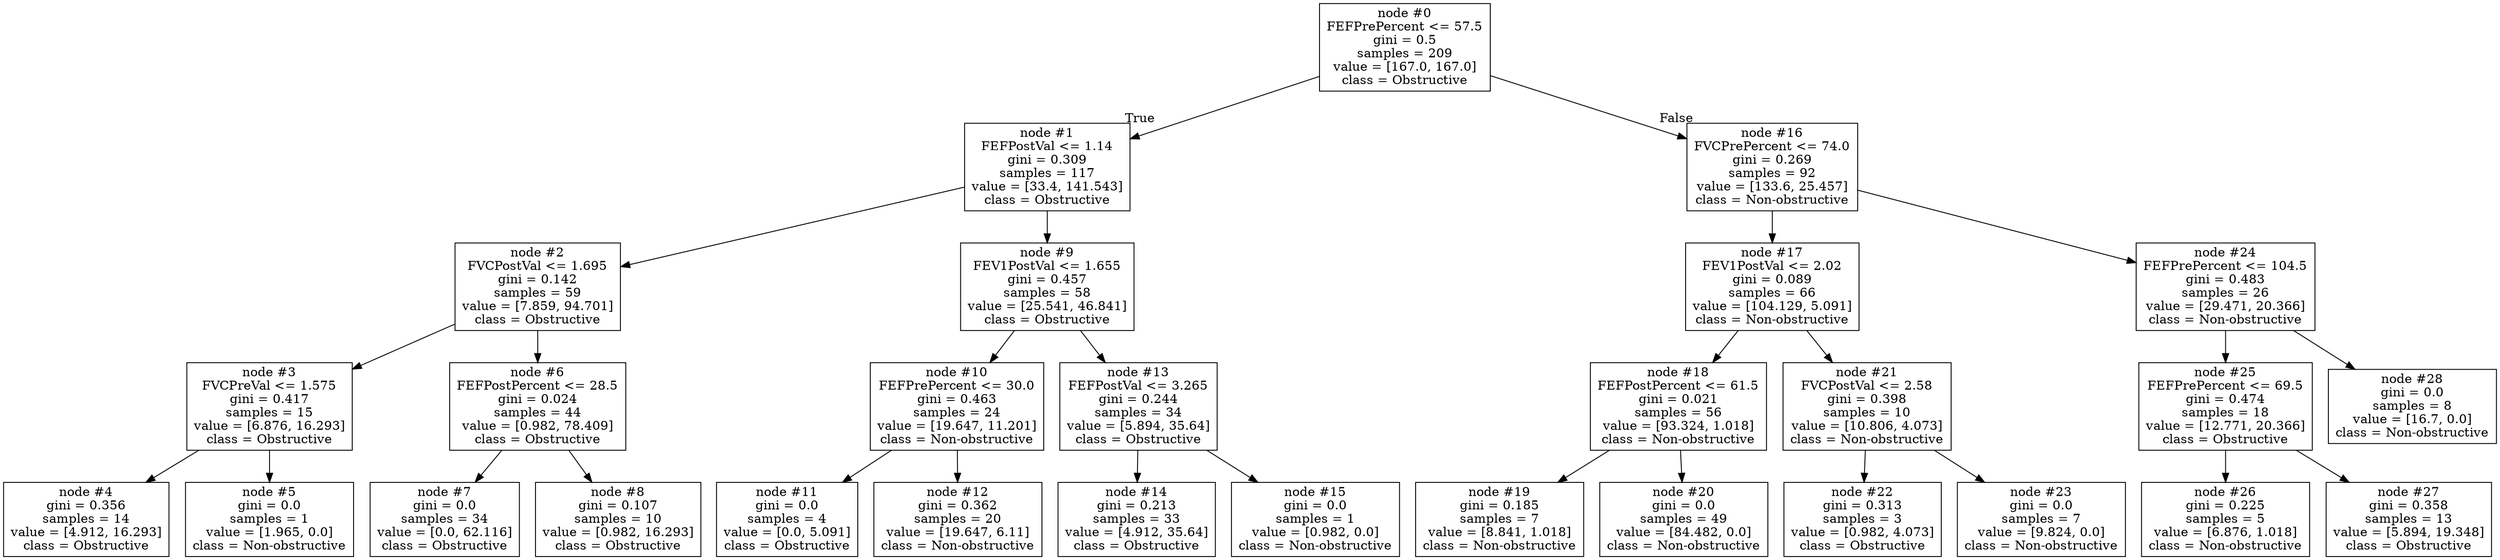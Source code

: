 digraph Tree {
node [shape=box] ;
0 [label="node #0\nFEFPrePercent <= 57.5\ngini = 0.5\nsamples = 209\nvalue = [167.0, 167.0]\nclass = Obstructive"] ;
1 [label="node #1\nFEFPostVal <= 1.14\ngini = 0.309\nsamples = 117\nvalue = [33.4, 141.543]\nclass = Obstructive"] ;
0 -> 1 [labeldistance=2.5, labelangle=45, headlabel="True"] ;
2 [label="node #2\nFVCPostVal <= 1.695\ngini = 0.142\nsamples = 59\nvalue = [7.859, 94.701]\nclass = Obstructive"] ;
1 -> 2 ;
3 [label="node #3\nFVCPreVal <= 1.575\ngini = 0.417\nsamples = 15\nvalue = [6.876, 16.293]\nclass = Obstructive"] ;
2 -> 3 ;
4 [label="node #4\ngini = 0.356\nsamples = 14\nvalue = [4.912, 16.293]\nclass = Obstructive"] ;
3 -> 4 ;
5 [label="node #5\ngini = 0.0\nsamples = 1\nvalue = [1.965, 0.0]\nclass = Non-obstructive"] ;
3 -> 5 ;
6 [label="node #6\nFEFPostPercent <= 28.5\ngini = 0.024\nsamples = 44\nvalue = [0.982, 78.409]\nclass = Obstructive"] ;
2 -> 6 ;
7 [label="node #7\ngini = 0.0\nsamples = 34\nvalue = [0.0, 62.116]\nclass = Obstructive"] ;
6 -> 7 ;
8 [label="node #8\ngini = 0.107\nsamples = 10\nvalue = [0.982, 16.293]\nclass = Obstructive"] ;
6 -> 8 ;
9 [label="node #9\nFEV1PostVal <= 1.655\ngini = 0.457\nsamples = 58\nvalue = [25.541, 46.841]\nclass = Obstructive"] ;
1 -> 9 ;
10 [label="node #10\nFEFPrePercent <= 30.0\ngini = 0.463\nsamples = 24\nvalue = [19.647, 11.201]\nclass = Non-obstructive"] ;
9 -> 10 ;
11 [label="node #11\ngini = 0.0\nsamples = 4\nvalue = [0.0, 5.091]\nclass = Obstructive"] ;
10 -> 11 ;
12 [label="node #12\ngini = 0.362\nsamples = 20\nvalue = [19.647, 6.11]\nclass = Non-obstructive"] ;
10 -> 12 ;
13 [label="node #13\nFEFPostVal <= 3.265\ngini = 0.244\nsamples = 34\nvalue = [5.894, 35.64]\nclass = Obstructive"] ;
9 -> 13 ;
14 [label="node #14\ngini = 0.213\nsamples = 33\nvalue = [4.912, 35.64]\nclass = Obstructive"] ;
13 -> 14 ;
15 [label="node #15\ngini = 0.0\nsamples = 1\nvalue = [0.982, 0.0]\nclass = Non-obstructive"] ;
13 -> 15 ;
16 [label="node #16\nFVCPrePercent <= 74.0\ngini = 0.269\nsamples = 92\nvalue = [133.6, 25.457]\nclass = Non-obstructive"] ;
0 -> 16 [labeldistance=2.5, labelangle=-45, headlabel="False"] ;
17 [label="node #17\nFEV1PostVal <= 2.02\ngini = 0.089\nsamples = 66\nvalue = [104.129, 5.091]\nclass = Non-obstructive"] ;
16 -> 17 ;
18 [label="node #18\nFEFPostPercent <= 61.5\ngini = 0.021\nsamples = 56\nvalue = [93.324, 1.018]\nclass = Non-obstructive"] ;
17 -> 18 ;
19 [label="node #19\ngini = 0.185\nsamples = 7\nvalue = [8.841, 1.018]\nclass = Non-obstructive"] ;
18 -> 19 ;
20 [label="node #20\ngini = 0.0\nsamples = 49\nvalue = [84.482, 0.0]\nclass = Non-obstructive"] ;
18 -> 20 ;
21 [label="node #21\nFVCPostVal <= 2.58\ngini = 0.398\nsamples = 10\nvalue = [10.806, 4.073]\nclass = Non-obstructive"] ;
17 -> 21 ;
22 [label="node #22\ngini = 0.313\nsamples = 3\nvalue = [0.982, 4.073]\nclass = Obstructive"] ;
21 -> 22 ;
23 [label="node #23\ngini = 0.0\nsamples = 7\nvalue = [9.824, 0.0]\nclass = Non-obstructive"] ;
21 -> 23 ;
24 [label="node #24\nFEFPrePercent <= 104.5\ngini = 0.483\nsamples = 26\nvalue = [29.471, 20.366]\nclass = Non-obstructive"] ;
16 -> 24 ;
25 [label="node #25\nFEFPrePercent <= 69.5\ngini = 0.474\nsamples = 18\nvalue = [12.771, 20.366]\nclass = Obstructive"] ;
24 -> 25 ;
26 [label="node #26\ngini = 0.225\nsamples = 5\nvalue = [6.876, 1.018]\nclass = Non-obstructive"] ;
25 -> 26 ;
27 [label="node #27\ngini = 0.358\nsamples = 13\nvalue = [5.894, 19.348]\nclass = Obstructive"] ;
25 -> 27 ;
28 [label="node #28\ngini = 0.0\nsamples = 8\nvalue = [16.7, 0.0]\nclass = Non-obstructive"] ;
24 -> 28 ;
}